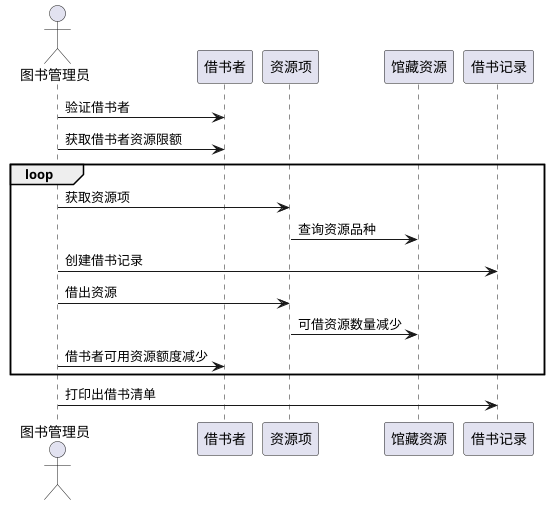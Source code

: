 @startuml
actor 图书管理员
图书管理员->借书者:验证借书者
图书管理员->借书者:获取借书者资源限额
loop
图书管理员->资源项:获取资源项
资源项->馆藏资源:查询资源品种
图书管理员->借书记录:创建借书记录
图书管理员->资源项:借出资源
资源项->馆藏资源:可借资源数量减少
图书管理员->借书者:借书者可用资源额度减少
end
图书管理员->借书记录:打印出借书清单
@enduml